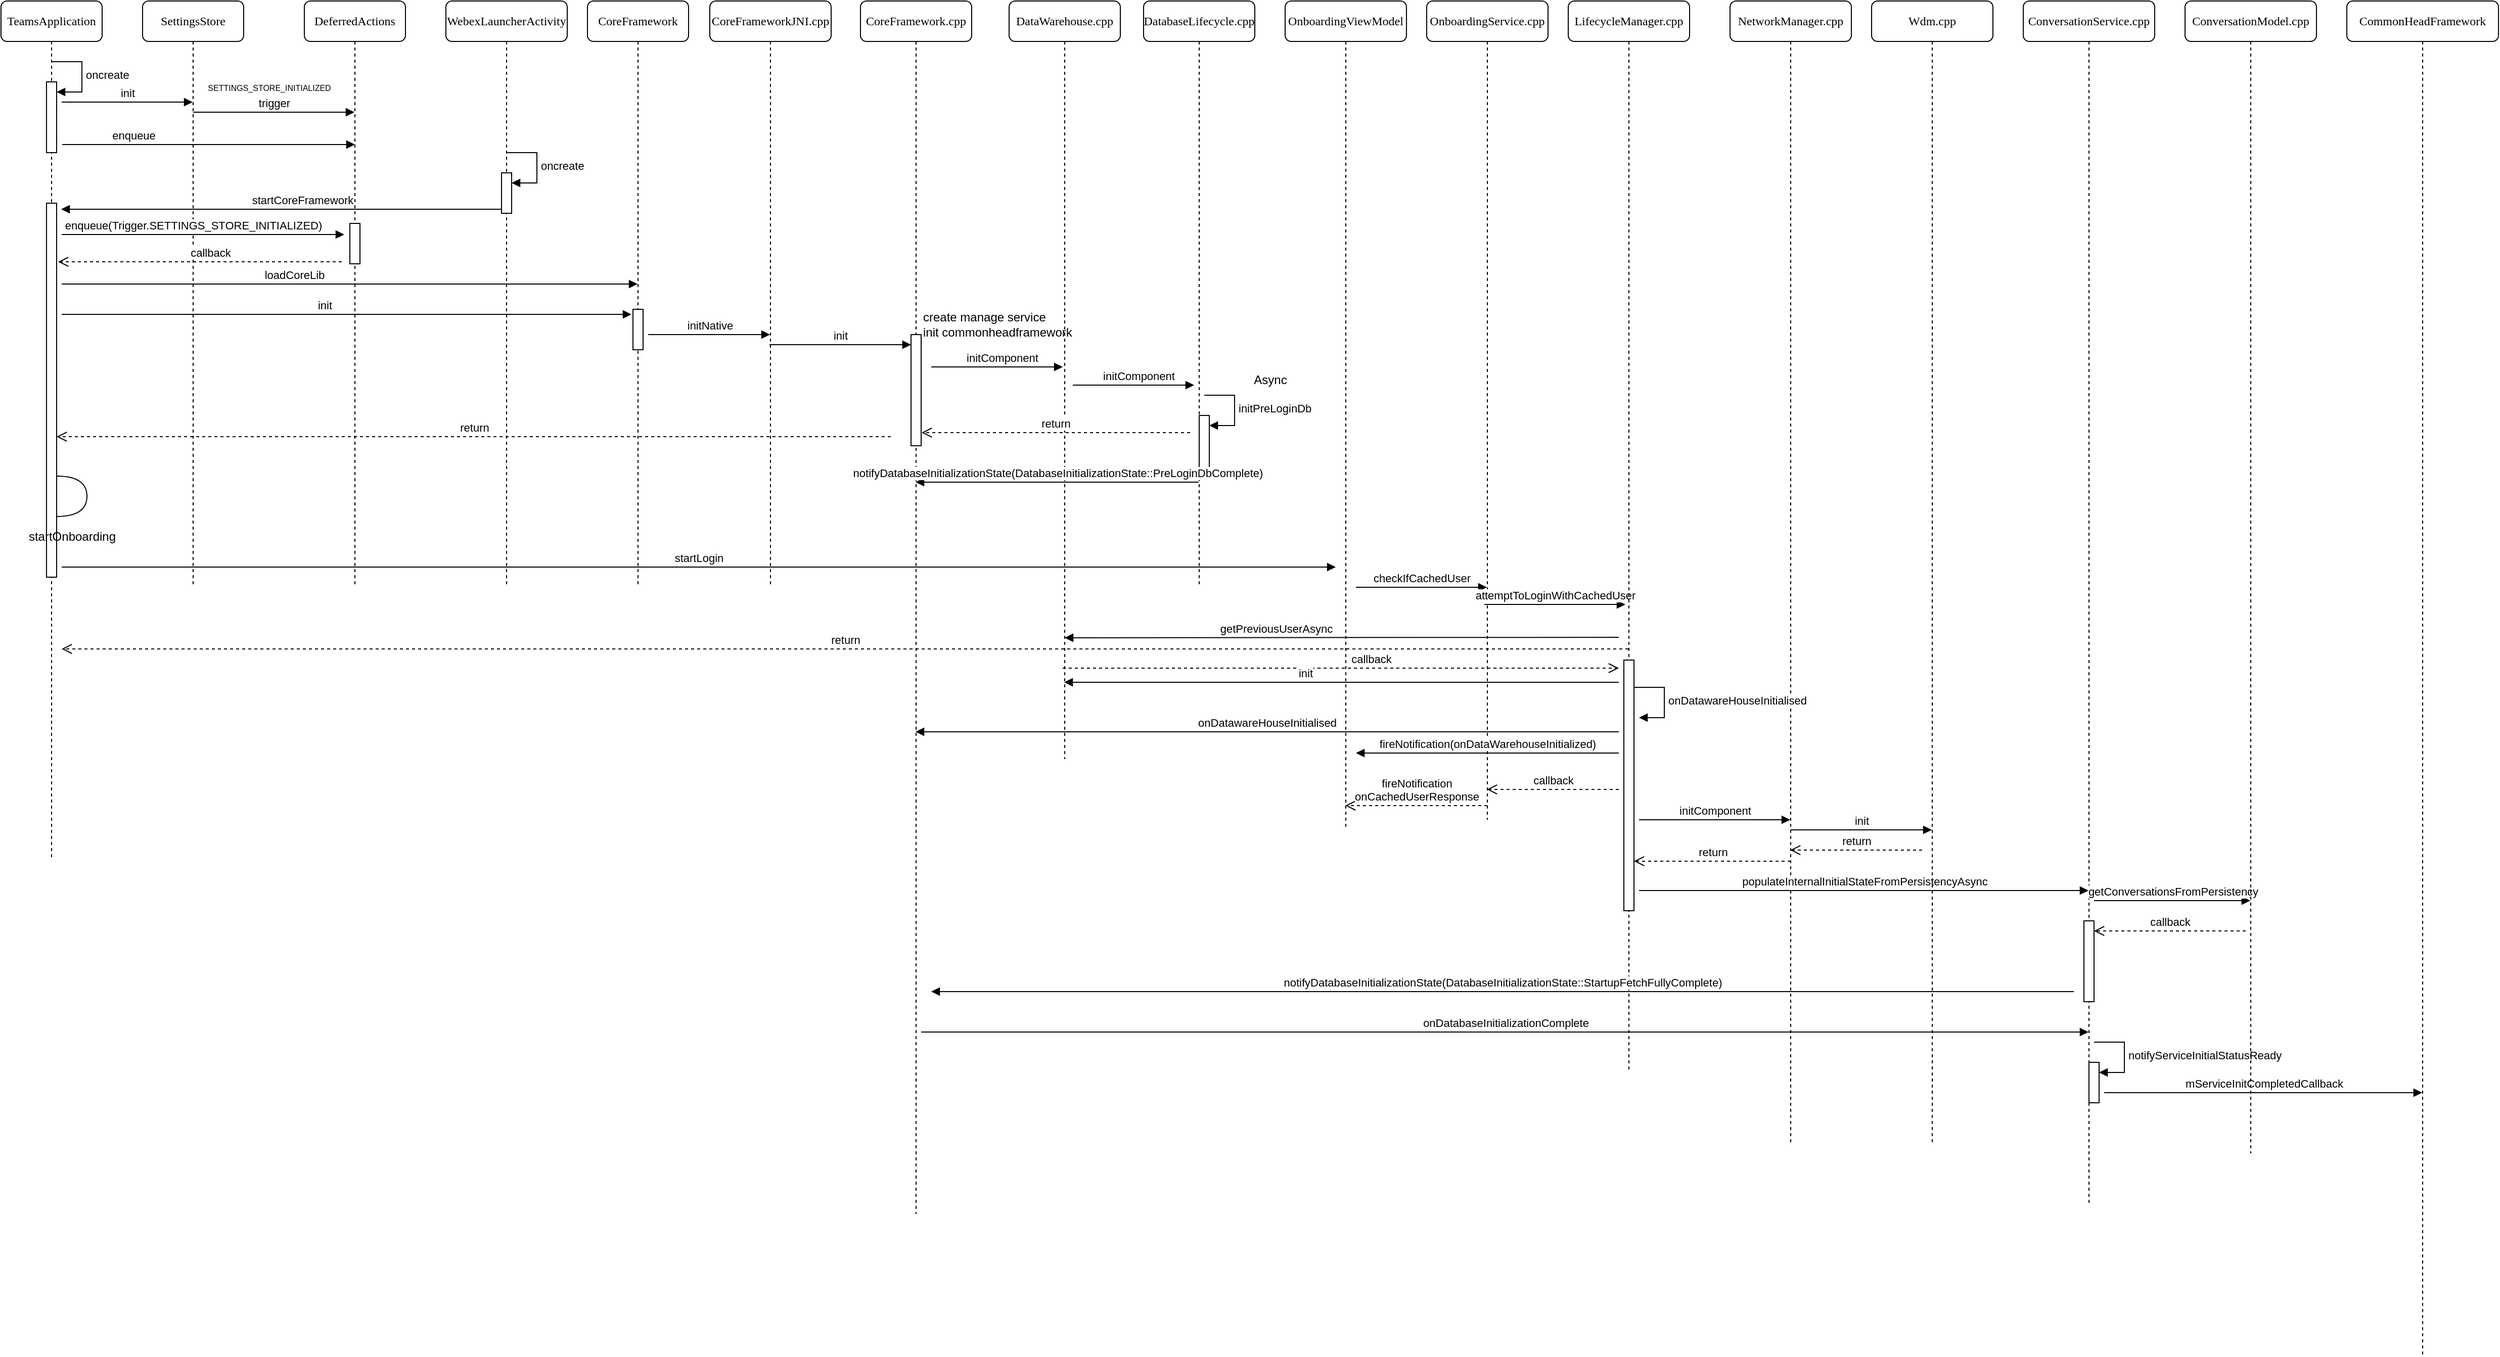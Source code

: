 <mxfile version="21.0.4" type="github">
  <diagram name="Page-1" id="13e1069c-82ec-6db2-03f1-153e76fe0fe0">
    <mxGraphModel dx="1366" dy="807" grid="1" gridSize="10" guides="1" tooltips="1" connect="1" arrows="1" fold="1" page="1" pageScale="1" pageWidth="1100" pageHeight="850" background="none" math="0" shadow="0">
      <root>
        <mxCell id="0" />
        <mxCell id="1" parent="0" />
        <mxCell id="7baba1c4bc27f4b0-2" value="SettingsStore" style="shape=umlLifeline;perimeter=lifelinePerimeter;whiteSpace=wrap;html=1;container=1;collapsible=0;recursiveResize=0;outlineConnect=0;rounded=1;shadow=0;comic=0;labelBackgroundColor=none;strokeWidth=1;fontFamily=Verdana;fontSize=12;align=center;" parent="1" vertex="1">
          <mxGeometry x="240" y="80" width="100" height="580" as="geometry" />
        </mxCell>
        <mxCell id="ngXyE4OciRFzwW1yXKa9-4" value="trigger" style="html=1;verticalAlign=bottom;endArrow=block;edgeStyle=elbowEdgeStyle;elbow=vertical;curved=0;rounded=0;" edge="1" parent="7baba1c4bc27f4b0-2" target="7baba1c4bc27f4b0-3">
          <mxGeometry width="80" relative="1" as="geometry">
            <mxPoint x="50" y="110" as="sourcePoint" />
            <mxPoint x="130" y="110" as="targetPoint" />
          </mxGeometry>
        </mxCell>
        <mxCell id="ngXyE4OciRFzwW1yXKa9-6" value="enqueue" style="html=1;verticalAlign=bottom;endArrow=block;edgeStyle=elbowEdgeStyle;elbow=vertical;curved=0;rounded=0;" edge="1" parent="7baba1c4bc27f4b0-2">
          <mxGeometry x="-0.52" width="80" relative="1" as="geometry">
            <mxPoint x="-79.5" y="142" as="sourcePoint" />
            <mxPoint x="210" y="142" as="targetPoint" />
            <mxPoint x="1" as="offset" />
          </mxGeometry>
        </mxCell>
        <mxCell id="7baba1c4bc27f4b0-3" value="DeferredActions" style="shape=umlLifeline;perimeter=lifelinePerimeter;whiteSpace=wrap;html=1;container=1;collapsible=0;recursiveResize=0;outlineConnect=0;rounded=1;shadow=0;comic=0;labelBackgroundColor=none;strokeWidth=1;fontFamily=Verdana;fontSize=12;align=center;" parent="1" vertex="1">
          <mxGeometry x="400" y="80" width="100" height="580" as="geometry" />
        </mxCell>
        <mxCell id="ngXyE4OciRFzwW1yXKa9-14" value="" style="html=1;points=[];perimeter=orthogonalPerimeter;outlineConnect=0;targetShapes=umlLifeline;portConstraint=eastwest;newEdgeStyle={&quot;edgeStyle&quot;:&quot;elbowEdgeStyle&quot;,&quot;elbow&quot;:&quot;vertical&quot;,&quot;curved&quot;:0,&quot;rounded&quot;:0};" vertex="1" parent="7baba1c4bc27f4b0-3">
          <mxGeometry x="45" y="220" width="10" height="40" as="geometry" />
        </mxCell>
        <mxCell id="7baba1c4bc27f4b0-4" value="WebexLauncherActivity" style="shape=umlLifeline;perimeter=lifelinePerimeter;whiteSpace=wrap;html=1;container=1;collapsible=0;recursiveResize=0;outlineConnect=0;rounded=1;shadow=0;comic=0;labelBackgroundColor=none;strokeWidth=1;fontFamily=Verdana;fontSize=12;align=center;" parent="1" vertex="1">
          <mxGeometry x="540" y="80" width="120" height="580" as="geometry" />
        </mxCell>
        <mxCell id="ngXyE4OciRFzwW1yXKa9-7" value="" style="html=1;points=[];perimeter=orthogonalPerimeter;outlineConnect=0;targetShapes=umlLifeline;portConstraint=eastwest;newEdgeStyle={&quot;edgeStyle&quot;:&quot;elbowEdgeStyle&quot;,&quot;elbow&quot;:&quot;vertical&quot;,&quot;curved&quot;:0,&quot;rounded&quot;:0};" vertex="1" parent="7baba1c4bc27f4b0-4">
          <mxGeometry x="55" y="170" width="10" height="40" as="geometry" />
        </mxCell>
        <mxCell id="ngXyE4OciRFzwW1yXKa9-8" value="oncreate" style="html=1;align=left;spacingLeft=2;endArrow=block;rounded=0;edgeStyle=orthogonalEdgeStyle;curved=0;rounded=0;" edge="1" target="ngXyE4OciRFzwW1yXKa9-7" parent="7baba1c4bc27f4b0-4">
          <mxGeometry relative="1" as="geometry">
            <mxPoint x="60" y="150" as="sourcePoint" />
            <Array as="points">
              <mxPoint x="90" y="180" />
            </Array>
          </mxGeometry>
        </mxCell>
        <mxCell id="7baba1c4bc27f4b0-5" value="CoreFramework" style="shape=umlLifeline;perimeter=lifelinePerimeter;whiteSpace=wrap;html=1;container=1;collapsible=0;recursiveResize=0;outlineConnect=0;rounded=1;shadow=0;comic=0;labelBackgroundColor=none;strokeWidth=1;fontFamily=Verdana;fontSize=12;align=center;" parent="1" vertex="1">
          <mxGeometry x="680" y="80" width="100" height="580" as="geometry" />
        </mxCell>
        <mxCell id="ngXyE4OciRFzwW1yXKa9-21" value="" style="html=1;points=[];perimeter=orthogonalPerimeter;outlineConnect=0;targetShapes=umlLifeline;portConstraint=eastwest;newEdgeStyle={&quot;edgeStyle&quot;:&quot;elbowEdgeStyle&quot;,&quot;elbow&quot;:&quot;vertical&quot;,&quot;curved&quot;:0,&quot;rounded&quot;:0};" vertex="1" parent="7baba1c4bc27f4b0-5">
          <mxGeometry x="45" y="305" width="10" height="40" as="geometry" />
        </mxCell>
        <mxCell id="ngXyE4OciRFzwW1yXKa9-23" value="initNative" style="html=1;verticalAlign=bottom;endArrow=block;edgeStyle=elbowEdgeStyle;elbow=vertical;curved=0;rounded=0;" edge="1" parent="7baba1c4bc27f4b0-5" target="7baba1c4bc27f4b0-6">
          <mxGeometry width="80" relative="1" as="geometry">
            <mxPoint x="60" y="330" as="sourcePoint" />
            <mxPoint x="140" y="330" as="targetPoint" />
          </mxGeometry>
        </mxCell>
        <mxCell id="7baba1c4bc27f4b0-6" value="CoreFrameworkJNI.cpp" style="shape=umlLifeline;perimeter=lifelinePerimeter;whiteSpace=wrap;html=1;container=1;collapsible=0;recursiveResize=0;outlineConnect=0;rounded=1;shadow=0;comic=0;labelBackgroundColor=none;strokeWidth=1;fontFamily=Verdana;fontSize=12;align=center;" parent="1" vertex="1">
          <mxGeometry x="801" y="80" width="120" height="580" as="geometry" />
        </mxCell>
        <mxCell id="ngXyE4OciRFzwW1yXKa9-25" value="init" style="html=1;verticalAlign=bottom;endArrow=block;edgeStyle=elbowEdgeStyle;elbow=vertical;curved=0;rounded=0;" edge="1" parent="7baba1c4bc27f4b0-6" target="ngXyE4OciRFzwW1yXKa9-27">
          <mxGeometry width="80" relative="1" as="geometry">
            <mxPoint x="59" y="340" as="sourcePoint" />
            <mxPoint x="189" y="340" as="targetPoint" />
          </mxGeometry>
        </mxCell>
        <mxCell id="ngXyE4OciRFzwW1yXKa9-38" value="return" style="html=1;verticalAlign=bottom;endArrow=open;dashed=1;endSize=8;edgeStyle=elbowEdgeStyle;elbow=vertical;curved=0;rounded=0;" edge="1" parent="7baba1c4bc27f4b0-6">
          <mxGeometry relative="1" as="geometry">
            <mxPoint x="179" y="431" as="sourcePoint" />
            <mxPoint x="-646" y="431" as="targetPoint" />
          </mxGeometry>
        </mxCell>
        <mxCell id="7baba1c4bc27f4b0-7" value="CoreFramework.cpp" style="shape=umlLifeline;perimeter=lifelinePerimeter;whiteSpace=wrap;html=1;container=1;collapsible=0;recursiveResize=0;outlineConnect=0;rounded=1;shadow=0;comic=0;labelBackgroundColor=none;strokeWidth=1;fontFamily=Verdana;fontSize=12;align=center;" parent="1" vertex="1">
          <mxGeometry x="950" y="80" width="110" height="1200" as="geometry" />
        </mxCell>
        <mxCell id="ngXyE4OciRFzwW1yXKa9-27" value="" style="html=1;points=[];perimeter=orthogonalPerimeter;outlineConnect=0;targetShapes=umlLifeline;portConstraint=eastwest;newEdgeStyle={&quot;edgeStyle&quot;:&quot;elbowEdgeStyle&quot;,&quot;elbow&quot;:&quot;vertical&quot;,&quot;curved&quot;:0,&quot;rounded&quot;:0};" vertex="1" parent="7baba1c4bc27f4b0-7">
          <mxGeometry x="50" y="330" width="10" height="110" as="geometry" />
        </mxCell>
        <mxCell id="ngXyE4OciRFzwW1yXKa9-86" value="onDatabaseInitializationComplete" style="html=1;verticalAlign=bottom;endArrow=block;edgeStyle=elbowEdgeStyle;elbow=vertical;curved=0;rounded=0;" edge="1" parent="7baba1c4bc27f4b0-7" target="ngXyE4OciRFzwW1yXKa9-60">
          <mxGeometry width="80" relative="1" as="geometry">
            <mxPoint x="60" y="1020" as="sourcePoint" />
            <mxPoint x="140" y="1020" as="targetPoint" />
          </mxGeometry>
        </mxCell>
        <mxCell id="7baba1c4bc27f4b0-8" value="TeamsApplication" style="shape=umlLifeline;perimeter=lifelinePerimeter;whiteSpace=wrap;html=1;container=1;collapsible=0;recursiveResize=0;outlineConnect=0;rounded=1;shadow=0;comic=0;labelBackgroundColor=none;strokeWidth=1;fontFamily=Verdana;fontSize=12;align=center;" parent="1" vertex="1">
          <mxGeometry x="100" y="80" width="100" height="850" as="geometry" />
        </mxCell>
        <mxCell id="ngXyE4OciRFzwW1yXKa9-1" value="" style="html=1;points=[];perimeter=orthogonalPerimeter;outlineConnect=0;targetShapes=umlLifeline;portConstraint=eastwest;newEdgeStyle={&quot;edgeStyle&quot;:&quot;elbowEdgeStyle&quot;,&quot;elbow&quot;:&quot;vertical&quot;,&quot;curved&quot;:0,&quot;rounded&quot;:0};" vertex="1" parent="7baba1c4bc27f4b0-8">
          <mxGeometry x="45" y="80" width="10" height="70" as="geometry" />
        </mxCell>
        <mxCell id="ngXyE4OciRFzwW1yXKa9-2" value="oncreate" style="html=1;align=left;spacingLeft=2;endArrow=block;rounded=0;edgeStyle=orthogonalEdgeStyle;curved=0;rounded=0;" edge="1" target="ngXyE4OciRFzwW1yXKa9-1" parent="7baba1c4bc27f4b0-8">
          <mxGeometry relative="1" as="geometry">
            <mxPoint x="50" y="60" as="sourcePoint" />
            <Array as="points">
              <mxPoint x="80" y="90" />
            </Array>
          </mxGeometry>
        </mxCell>
        <mxCell id="ngXyE4OciRFzwW1yXKa9-3" value="init" style="html=1;verticalAlign=bottom;endArrow=block;edgeStyle=elbowEdgeStyle;elbow=vertical;curved=0;rounded=0;" edge="1" parent="7baba1c4bc27f4b0-8" target="7baba1c4bc27f4b0-2">
          <mxGeometry width="80" relative="1" as="geometry">
            <mxPoint x="60" y="100" as="sourcePoint" />
            <mxPoint x="140" y="100" as="targetPoint" />
          </mxGeometry>
        </mxCell>
        <mxCell id="ngXyE4OciRFzwW1yXKa9-9" value="" style="html=1;points=[];perimeter=orthogonalPerimeter;outlineConnect=0;targetShapes=umlLifeline;portConstraint=eastwest;newEdgeStyle={&quot;edgeStyle&quot;:&quot;elbowEdgeStyle&quot;,&quot;elbow&quot;:&quot;vertical&quot;,&quot;curved&quot;:0,&quot;rounded&quot;:0};" vertex="1" parent="7baba1c4bc27f4b0-8">
          <mxGeometry x="45" y="200" width="10" height="370" as="geometry" />
        </mxCell>
        <mxCell id="ngXyE4OciRFzwW1yXKa9-17" value="loadCoreLib" style="html=1;verticalAlign=bottom;endArrow=block;edgeStyle=elbowEdgeStyle;elbow=vertical;curved=0;rounded=0;" edge="1" parent="7baba1c4bc27f4b0-8" target="7baba1c4bc27f4b0-5">
          <mxGeometry x="-0.192" width="80" relative="1" as="geometry">
            <mxPoint x="60" y="280" as="sourcePoint" />
            <mxPoint x="140" y="280" as="targetPoint" />
            <mxPoint as="offset" />
          </mxGeometry>
        </mxCell>
        <mxCell id="ngXyE4OciRFzwW1yXKa9-18" value="init" style="html=1;verticalAlign=bottom;endArrow=block;edgeStyle=elbowEdgeStyle;elbow=vertical;curved=0;rounded=0;" edge="1" parent="7baba1c4bc27f4b0-8">
          <mxGeometry x="-0.077" width="80" relative="1" as="geometry">
            <mxPoint x="60" y="310" as="sourcePoint" />
            <mxPoint x="623.5" y="310" as="targetPoint" />
            <mxPoint as="offset" />
          </mxGeometry>
        </mxCell>
        <mxCell id="ngXyE4OciRFzwW1yXKa9-49" value="startOnboarding" style="shape=requiredInterface;html=1;verticalLabelPosition=bottom;sketch=0;" vertex="1" parent="7baba1c4bc27f4b0-8">
          <mxGeometry x="55" y="470" width="30" height="40" as="geometry" />
        </mxCell>
        <mxCell id="ngXyE4OciRFzwW1yXKa9-66" value="return" style="html=1;verticalAlign=bottom;endArrow=open;dashed=1;endSize=8;edgeStyle=elbowEdgeStyle;elbow=vertical;curved=0;rounded=0;" edge="1" parent="7baba1c4bc27f4b0-8">
          <mxGeometry relative="1" as="geometry">
            <mxPoint x="1609.5" y="641" as="sourcePoint" />
            <mxPoint x="60" y="641" as="targetPoint" />
          </mxGeometry>
        </mxCell>
        <mxCell id="ngXyE4OciRFzwW1yXKa9-5" value="&lt;font style=&quot;font-size: 8px;&quot;&gt;SETTINGS_STORE_INITIALIZED&lt;/font&gt;" style="text;html=1;align=center;verticalAlign=middle;resizable=0;points=[];autosize=1;strokeColor=none;fillColor=none;" vertex="1" parent="1">
          <mxGeometry x="290" y="150" width="150" height="30" as="geometry" />
        </mxCell>
        <mxCell id="ngXyE4OciRFzwW1yXKa9-11" value="startCoreFramework" style="html=1;verticalAlign=bottom;endArrow=block;edgeStyle=elbowEdgeStyle;elbow=vertical;curved=0;rounded=0;" edge="1" parent="1" source="ngXyE4OciRFzwW1yXKa9-7">
          <mxGeometry x="-0.093" width="80" relative="1" as="geometry">
            <mxPoint x="590" y="290" as="sourcePoint" />
            <mxPoint x="159.5" y="286" as="targetPoint" />
            <mxPoint as="offset" />
          </mxGeometry>
        </mxCell>
        <mxCell id="ngXyE4OciRFzwW1yXKa9-13" value="enqueue(Trigger.SETTINGS_STORE_INITIALIZED)" style="html=1;verticalAlign=bottom;endArrow=block;edgeStyle=elbowEdgeStyle;elbow=vertical;curved=0;rounded=0;" edge="1" parent="1">
          <mxGeometry x="-0.075" width="80" relative="1" as="geometry">
            <mxPoint x="160" y="311" as="sourcePoint" />
            <mxPoint x="439.5" y="311" as="targetPoint" />
            <Array as="points" />
            <mxPoint as="offset" />
          </mxGeometry>
        </mxCell>
        <mxCell id="ngXyE4OciRFzwW1yXKa9-15" value="callback" style="html=1;verticalAlign=bottom;endArrow=open;dashed=1;endSize=8;edgeStyle=elbowEdgeStyle;elbow=vertical;curved=0;rounded=0;" edge="1" parent="1">
          <mxGeometry x="-0.073" relative="1" as="geometry">
            <mxPoint x="437" y="338" as="sourcePoint" />
            <mxPoint x="156.5" y="338" as="targetPoint" />
            <mxPoint as="offset" />
          </mxGeometry>
        </mxCell>
        <mxCell id="ngXyE4OciRFzwW1yXKa9-28" value="create manage service&lt;br&gt;init commonheadframework" style="text;html=1;align=left;verticalAlign=middle;resizable=0;points=[];autosize=1;strokeColor=none;fillColor=none;" vertex="1" parent="1">
          <mxGeometry x="1010" y="380" width="170" height="40" as="geometry" />
        </mxCell>
        <mxCell id="ngXyE4OciRFzwW1yXKa9-29" value="DataWarehouse.cpp" style="shape=umlLifeline;perimeter=lifelinePerimeter;whiteSpace=wrap;html=1;container=1;collapsible=0;recursiveResize=0;outlineConnect=0;rounded=1;shadow=0;comic=0;labelBackgroundColor=none;strokeWidth=1;fontFamily=Verdana;fontSize=12;align=center;" vertex="1" parent="1">
          <mxGeometry x="1097" y="80" width="110" height="750" as="geometry" />
        </mxCell>
        <mxCell id="ngXyE4OciRFzwW1yXKa9-31" value="initComponent" style="html=1;verticalAlign=bottom;endArrow=block;edgeStyle=elbowEdgeStyle;elbow=vertical;curved=0;rounded=0;" edge="1" parent="ngXyE4OciRFzwW1yXKa9-29">
          <mxGeometry x="0.077" width="80" relative="1" as="geometry">
            <mxPoint x="-77" y="362" as="sourcePoint" />
            <mxPoint x="53" y="362" as="targetPoint" />
            <mxPoint as="offset" />
          </mxGeometry>
        </mxCell>
        <mxCell id="ngXyE4OciRFzwW1yXKa9-37" value="return" style="html=1;verticalAlign=bottom;endArrow=open;dashed=1;endSize=8;edgeStyle=elbowEdgeStyle;elbow=vertical;curved=0;rounded=0;" edge="1" parent="ngXyE4OciRFzwW1yXKa9-29">
          <mxGeometry relative="1" as="geometry">
            <mxPoint x="179" y="427" as="sourcePoint" />
            <mxPoint x="-86.5" y="427" as="targetPoint" />
          </mxGeometry>
        </mxCell>
        <mxCell id="ngXyE4OciRFzwW1yXKa9-65" value="callback" style="html=1;verticalAlign=bottom;endArrow=open;dashed=1;endSize=8;edgeStyle=elbowEdgeStyle;elbow=vertical;curved=0;rounded=0;" edge="1" parent="ngXyE4OciRFzwW1yXKa9-29">
          <mxGeometry x="0.108" relative="1" as="geometry">
            <mxPoint x="53" y="660" as="sourcePoint" />
            <mxPoint x="603" y="660" as="targetPoint" />
            <Array as="points">
              <mxPoint x="223" y="660" />
            </Array>
            <mxPoint as="offset" />
          </mxGeometry>
        </mxCell>
        <mxCell id="ngXyE4OciRFzwW1yXKa9-32" value="DatabaseLifecycle.cpp" style="shape=umlLifeline;perimeter=lifelinePerimeter;whiteSpace=wrap;html=1;container=1;collapsible=0;recursiveResize=0;outlineConnect=0;rounded=1;shadow=0;comic=0;labelBackgroundColor=none;strokeWidth=1;fontFamily=Verdana;fontSize=12;align=center;" vertex="1" parent="1">
          <mxGeometry x="1230" y="80" width="110" height="580" as="geometry" />
        </mxCell>
        <mxCell id="ngXyE4OciRFzwW1yXKa9-33" value="initComponent" style="html=1;verticalAlign=bottom;endArrow=block;edgeStyle=elbowEdgeStyle;elbow=vertical;curved=0;rounded=0;" edge="1" parent="ngXyE4OciRFzwW1yXKa9-32">
          <mxGeometry x="0.077" width="80" relative="1" as="geometry">
            <mxPoint x="-70" y="380" as="sourcePoint" />
            <mxPoint x="50" y="380" as="targetPoint" />
            <mxPoint as="offset" />
          </mxGeometry>
        </mxCell>
        <mxCell id="ngXyE4OciRFzwW1yXKa9-34" value="" style="html=1;points=[];perimeter=orthogonalPerimeter;outlineConnect=0;targetShapes=umlLifeline;portConstraint=eastwest;newEdgeStyle={&quot;edgeStyle&quot;:&quot;elbowEdgeStyle&quot;,&quot;elbow&quot;:&quot;vertical&quot;,&quot;curved&quot;:0,&quot;rounded&quot;:0};" vertex="1" parent="ngXyE4OciRFzwW1yXKa9-32">
          <mxGeometry x="55" y="410" width="10" height="60" as="geometry" />
        </mxCell>
        <mxCell id="ngXyE4OciRFzwW1yXKa9-35" value="initPreLoginDb" style="html=1;align=left;spacingLeft=2;endArrow=block;rounded=0;edgeStyle=orthogonalEdgeStyle;curved=0;rounded=0;" edge="1" target="ngXyE4OciRFzwW1yXKa9-34" parent="ngXyE4OciRFzwW1yXKa9-32">
          <mxGeometry relative="1" as="geometry">
            <mxPoint x="60" y="390" as="sourcePoint" />
            <Array as="points">
              <mxPoint x="90" y="420" />
            </Array>
          </mxGeometry>
        </mxCell>
        <mxCell id="ngXyE4OciRFzwW1yXKa9-39" value="Async" style="text;html=1;align=center;verticalAlign=middle;resizable=0;points=[];autosize=1;strokeColor=none;fillColor=none;" vertex="1" parent="1">
          <mxGeometry x="1325" y="440" width="60" height="30" as="geometry" />
        </mxCell>
        <mxCell id="ngXyE4OciRFzwW1yXKa9-41" value="notifyDatabaseInitializationState(DatabaseInitializationState::PreLoginDbComplete)" style="html=1;verticalAlign=bottom;endArrow=block;edgeStyle=elbowEdgeStyle;elbow=vertical;curved=0;rounded=0;" edge="1" parent="1">
          <mxGeometry width="80" relative="1" as="geometry">
            <mxPoint x="1284.5" y="556" as="sourcePoint" />
            <mxPoint x="1004.5" y="556" as="targetPoint" />
            <Array as="points">
              <mxPoint x="1200" y="556" />
            </Array>
          </mxGeometry>
        </mxCell>
        <mxCell id="ngXyE4OciRFzwW1yXKa9-51" value="OnboardingViewModel" style="shape=umlLifeline;perimeter=lifelinePerimeter;whiteSpace=wrap;html=1;container=1;collapsible=0;recursiveResize=0;outlineConnect=0;rounded=1;shadow=0;comic=0;labelBackgroundColor=none;strokeWidth=1;fontFamily=Verdana;fontSize=12;align=center;" vertex="1" parent="1">
          <mxGeometry x="1370" y="80" width="120" height="820" as="geometry" />
        </mxCell>
        <mxCell id="ngXyE4OciRFzwW1yXKa9-59" value="checkIfCachedUser" style="html=1;verticalAlign=bottom;endArrow=block;edgeStyle=elbowEdgeStyle;elbow=vertical;curved=0;rounded=0;" edge="1" parent="ngXyE4OciRFzwW1yXKa9-51" target="ngXyE4OciRFzwW1yXKa9-55">
          <mxGeometry width="80" relative="1" as="geometry">
            <mxPoint x="70" y="580" as="sourcePoint" />
            <mxPoint x="150" y="580" as="targetPoint" />
          </mxGeometry>
        </mxCell>
        <mxCell id="ngXyE4OciRFzwW1yXKa9-54" value="NetworkManager.cpp" style="shape=umlLifeline;perimeter=lifelinePerimeter;whiteSpace=wrap;html=1;container=1;collapsible=0;recursiveResize=0;outlineConnect=0;rounded=1;shadow=0;comic=0;labelBackgroundColor=none;strokeWidth=1;fontFamily=Verdana;fontSize=12;align=center;" vertex="1" parent="1">
          <mxGeometry x="1810" y="80" width="120" height="1130" as="geometry" />
        </mxCell>
        <mxCell id="ngXyE4OciRFzwW1yXKa9-77" value="init" style="html=1;verticalAlign=bottom;endArrow=block;edgeStyle=elbowEdgeStyle;elbow=vertical;curved=0;rounded=0;" edge="1" parent="ngXyE4OciRFzwW1yXKa9-54" target="ngXyE4OciRFzwW1yXKa9-76">
          <mxGeometry width="80" relative="1" as="geometry">
            <mxPoint x="60" y="820" as="sourcePoint" />
            <mxPoint x="140" y="820" as="targetPoint" />
          </mxGeometry>
        </mxCell>
        <mxCell id="ngXyE4OciRFzwW1yXKa9-78" value="return" style="html=1;verticalAlign=bottom;endArrow=open;dashed=1;endSize=8;edgeStyle=elbowEdgeStyle;elbow=vertical;curved=0;rounded=0;" edge="1" parent="ngXyE4OciRFzwW1yXKa9-54">
          <mxGeometry relative="1" as="geometry">
            <mxPoint x="190" y="840" as="sourcePoint" />
            <mxPoint x="59.5" y="840" as="targetPoint" />
          </mxGeometry>
        </mxCell>
        <mxCell id="ngXyE4OciRFzwW1yXKa9-55" value="OnboardingService.cpp" style="shape=umlLifeline;perimeter=lifelinePerimeter;whiteSpace=wrap;html=1;container=1;collapsible=0;recursiveResize=0;outlineConnect=0;rounded=1;shadow=0;comic=0;labelBackgroundColor=none;strokeWidth=1;fontFamily=Verdana;fontSize=12;align=center;" vertex="1" parent="1">
          <mxGeometry x="1510" y="80" width="120" height="810" as="geometry" />
        </mxCell>
        <mxCell id="ngXyE4OciRFzwW1yXKa9-62" value="attemptToLoginWithCachedUser" style="html=1;verticalAlign=bottom;endArrow=block;edgeStyle=elbowEdgeStyle;elbow=vertical;curved=0;rounded=0;" edge="1" parent="ngXyE4OciRFzwW1yXKa9-55">
          <mxGeometry width="80" relative="1" as="geometry">
            <mxPoint x="57" y="597" as="sourcePoint" />
            <mxPoint x="196.5" y="597" as="targetPoint" />
          </mxGeometry>
        </mxCell>
        <mxCell id="ngXyE4OciRFzwW1yXKa9-64" value="getPreviousUserAsync" style="html=1;verticalAlign=bottom;endArrow=block;edgeStyle=elbowEdgeStyle;elbow=vertical;curved=0;rounded=0;" edge="1" parent="ngXyE4OciRFzwW1yXKa9-55" target="ngXyE4OciRFzwW1yXKa9-29">
          <mxGeometry x="0.24" width="80" relative="1" as="geometry">
            <mxPoint x="190" y="629.5" as="sourcePoint" />
            <mxPoint x="-338.5" y="630" as="targetPoint" />
            <Array as="points">
              <mxPoint x="230" y="630" />
            </Array>
            <mxPoint as="offset" />
          </mxGeometry>
        </mxCell>
        <mxCell id="ngXyE4OciRFzwW1yXKa9-68" value="init" style="html=1;verticalAlign=bottom;endArrow=block;edgeStyle=elbowEdgeStyle;elbow=vertical;curved=0;rounded=0;" edge="1" parent="ngXyE4OciRFzwW1yXKa9-55">
          <mxGeometry x="0.13" width="80" relative="1" as="geometry">
            <mxPoint x="190" y="674" as="sourcePoint" />
            <mxPoint x="-358.5" y="674" as="targetPoint" />
            <mxPoint as="offset" />
          </mxGeometry>
        </mxCell>
        <mxCell id="ngXyE4OciRFzwW1yXKa9-70" value="onDatawareHouseInitialised" style="html=1;verticalAlign=bottom;endArrow=block;edgeStyle=elbowEdgeStyle;elbow=vertical;curved=0;rounded=0;" edge="1" parent="ngXyE4OciRFzwW1yXKa9-55">
          <mxGeometry width="80" relative="1" as="geometry">
            <mxPoint x="190" y="723" as="sourcePoint" />
            <mxPoint x="-505.5" y="723" as="targetPoint" />
          </mxGeometry>
        </mxCell>
        <mxCell id="ngXyE4OciRFzwW1yXKa9-71" value="callback" style="html=1;verticalAlign=bottom;endArrow=open;dashed=1;endSize=8;edgeStyle=elbowEdgeStyle;elbow=vertical;curved=0;rounded=0;" edge="1" parent="ngXyE4OciRFzwW1yXKa9-55">
          <mxGeometry x="-0.004" relative="1" as="geometry">
            <mxPoint x="190" y="780" as="sourcePoint" />
            <mxPoint x="59.5" y="780" as="targetPoint" />
            <mxPoint as="offset" />
          </mxGeometry>
        </mxCell>
        <mxCell id="ngXyE4OciRFzwW1yXKa9-56" value="startLogin" style="html=1;verticalAlign=bottom;endArrow=block;edgeStyle=elbowEdgeStyle;elbow=vertical;curved=0;rounded=0;" edge="1" parent="1">
          <mxGeometry width="80" relative="1" as="geometry">
            <mxPoint x="160" y="640" as="sourcePoint" />
            <mxPoint x="1420" y="640" as="targetPoint" />
          </mxGeometry>
        </mxCell>
        <mxCell id="ngXyE4OciRFzwW1yXKa9-60" value="ConversationService.cpp" style="shape=umlLifeline;perimeter=lifelinePerimeter;whiteSpace=wrap;html=1;container=1;collapsible=0;recursiveResize=0;outlineConnect=0;rounded=1;shadow=0;comic=0;labelBackgroundColor=none;strokeWidth=1;fontFamily=Verdana;fontSize=12;align=center;" vertex="1" parent="1">
          <mxGeometry x="2100" y="80" width="130" height="1190" as="geometry" />
        </mxCell>
        <mxCell id="ngXyE4OciRFzwW1yXKa9-82" value="getConversationsFromPersistency" style="html=1;verticalAlign=bottom;endArrow=block;edgeStyle=elbowEdgeStyle;elbow=vertical;curved=0;rounded=0;" edge="1" parent="ngXyE4OciRFzwW1yXKa9-60" target="ngXyE4OciRFzwW1yXKa9-81">
          <mxGeometry width="80" relative="1" as="geometry">
            <mxPoint x="70" y="890" as="sourcePoint" />
            <mxPoint x="150" y="890" as="targetPoint" />
          </mxGeometry>
        </mxCell>
        <mxCell id="ngXyE4OciRFzwW1yXKa9-84" value="" style="html=1;points=[];perimeter=orthogonalPerimeter;outlineConnect=0;targetShapes=umlLifeline;portConstraint=eastwest;newEdgeStyle={&quot;edgeStyle&quot;:&quot;elbowEdgeStyle&quot;,&quot;elbow&quot;:&quot;vertical&quot;,&quot;curved&quot;:0,&quot;rounded&quot;:0};" vertex="1" parent="ngXyE4OciRFzwW1yXKa9-60">
          <mxGeometry x="60" y="910" width="10" height="80" as="geometry" />
        </mxCell>
        <mxCell id="ngXyE4OciRFzwW1yXKa9-87" value="" style="html=1;points=[];perimeter=orthogonalPerimeter;outlineConnect=0;targetShapes=umlLifeline;portConstraint=eastwest;newEdgeStyle={&quot;edgeStyle&quot;:&quot;elbowEdgeStyle&quot;,&quot;elbow&quot;:&quot;vertical&quot;,&quot;curved&quot;:0,&quot;rounded&quot;:0};" vertex="1" parent="ngXyE4OciRFzwW1yXKa9-60">
          <mxGeometry x="65" y="1050" width="10" height="40" as="geometry" />
        </mxCell>
        <mxCell id="ngXyE4OciRFzwW1yXKa9-88" value="notifyServiceInitialStatusReady" style="html=1;align=left;spacingLeft=2;endArrow=block;rounded=0;edgeStyle=orthogonalEdgeStyle;curved=0;rounded=0;" edge="1" target="ngXyE4OciRFzwW1yXKa9-87" parent="ngXyE4OciRFzwW1yXKa9-60">
          <mxGeometry relative="1" as="geometry">
            <mxPoint x="70" y="1030" as="sourcePoint" />
            <Array as="points">
              <mxPoint x="100" y="1060" />
            </Array>
          </mxGeometry>
        </mxCell>
        <mxCell id="ngXyE4OciRFzwW1yXKa9-89" value="mServiceInitCompletedCallback" style="html=1;verticalAlign=bottom;endArrow=block;edgeStyle=elbowEdgeStyle;elbow=vertical;curved=0;rounded=0;" edge="1" parent="ngXyE4OciRFzwW1yXKa9-60" target="ngXyE4OciRFzwW1yXKa9-75">
          <mxGeometry width="80" relative="1" as="geometry">
            <mxPoint x="80" y="1080" as="sourcePoint" />
            <mxPoint x="160" y="1080" as="targetPoint" />
          </mxGeometry>
        </mxCell>
        <mxCell id="ngXyE4OciRFzwW1yXKa9-61" value="LifecycleManager.cpp" style="shape=umlLifeline;perimeter=lifelinePerimeter;whiteSpace=wrap;html=1;container=1;collapsible=0;recursiveResize=0;outlineConnect=0;rounded=1;shadow=0;comic=0;labelBackgroundColor=none;strokeWidth=1;fontFamily=Verdana;fontSize=12;align=center;" vertex="1" parent="1">
          <mxGeometry x="1650" y="80" width="120" height="1060" as="geometry" />
        </mxCell>
        <mxCell id="ngXyE4OciRFzwW1yXKa9-67" value="" style="html=1;points=[];perimeter=orthogonalPerimeter;outlineConnect=0;targetShapes=umlLifeline;portConstraint=eastwest;newEdgeStyle={&quot;edgeStyle&quot;:&quot;elbowEdgeStyle&quot;,&quot;elbow&quot;:&quot;vertical&quot;,&quot;curved&quot;:0,&quot;rounded&quot;:0};" vertex="1" parent="ngXyE4OciRFzwW1yXKa9-61">
          <mxGeometry x="55" y="652" width="10" height="248" as="geometry" />
        </mxCell>
        <mxCell id="ngXyE4OciRFzwW1yXKa9-69" value="onDatawareHouseInitialised" style="html=1;align=left;spacingLeft=2;endArrow=block;rounded=0;edgeStyle=orthogonalEdgeStyle;curved=0;rounded=0;" edge="1" parent="ngXyE4OciRFzwW1yXKa9-61">
          <mxGeometry relative="1" as="geometry">
            <mxPoint x="65" y="679" as="sourcePoint" />
            <Array as="points">
              <mxPoint x="95" y="709" />
            </Array>
            <mxPoint x="70" y="709" as="targetPoint" />
          </mxGeometry>
        </mxCell>
        <mxCell id="ngXyE4OciRFzwW1yXKa9-74" value="initComponent" style="html=1;verticalAlign=bottom;endArrow=block;edgeStyle=elbowEdgeStyle;elbow=vertical;curved=0;rounded=0;" edge="1" parent="ngXyE4OciRFzwW1yXKa9-61" target="ngXyE4OciRFzwW1yXKa9-54">
          <mxGeometry width="80" relative="1" as="geometry">
            <mxPoint x="70" y="810" as="sourcePoint" />
            <mxPoint x="150" y="810" as="targetPoint" />
          </mxGeometry>
        </mxCell>
        <mxCell id="ngXyE4OciRFzwW1yXKa9-79" value="return" style="html=1;verticalAlign=bottom;endArrow=open;dashed=1;endSize=8;edgeStyle=elbowEdgeStyle;elbow=vertical;curved=0;rounded=0;" edge="1" parent="ngXyE4OciRFzwW1yXKa9-61">
          <mxGeometry relative="1" as="geometry">
            <mxPoint x="220" y="851" as="sourcePoint" />
            <mxPoint x="65" y="851" as="targetPoint" />
          </mxGeometry>
        </mxCell>
        <mxCell id="ngXyE4OciRFzwW1yXKa9-80" value="populateInternalInitialStateFromPersistencyAsync" style="html=1;verticalAlign=bottom;endArrow=block;edgeStyle=elbowEdgeStyle;elbow=vertical;curved=0;rounded=0;" edge="1" parent="ngXyE4OciRFzwW1yXKa9-61" target="ngXyE4OciRFzwW1yXKa9-60">
          <mxGeometry width="80" relative="1" as="geometry">
            <mxPoint x="70" y="880" as="sourcePoint" />
            <mxPoint x="150" y="880" as="targetPoint" />
          </mxGeometry>
        </mxCell>
        <mxCell id="ngXyE4OciRFzwW1yXKa9-72" value="fireNotification&lt;br&gt;onCachedUserResponse" style="html=1;verticalAlign=bottom;endArrow=open;dashed=1;endSize=8;edgeStyle=elbowEdgeStyle;elbow=vertical;curved=0;rounded=0;" edge="1" parent="1">
          <mxGeometry relative="1" as="geometry">
            <mxPoint x="1570" y="876" as="sourcePoint" />
            <mxPoint x="1429.5" y="876" as="targetPoint" />
          </mxGeometry>
        </mxCell>
        <mxCell id="ngXyE4OciRFzwW1yXKa9-73" value="fireNotification(onDataWarehouseInitialized)" style="html=1;verticalAlign=bottom;endArrow=block;edgeStyle=elbowEdgeStyle;elbow=vertical;curved=0;rounded=0;" edge="1" parent="1">
          <mxGeometry width="80" relative="1" as="geometry">
            <mxPoint x="1700" y="824" as="sourcePoint" />
            <mxPoint x="1440" y="824" as="targetPoint" />
          </mxGeometry>
        </mxCell>
        <mxCell id="ngXyE4OciRFzwW1yXKa9-75" value="CommonHeadFramework" style="shape=umlLifeline;perimeter=lifelinePerimeter;whiteSpace=wrap;html=1;container=1;collapsible=0;recursiveResize=0;outlineConnect=0;rounded=1;shadow=0;comic=0;labelBackgroundColor=none;strokeWidth=1;fontFamily=Verdana;fontSize=12;align=center;" vertex="1" parent="1">
          <mxGeometry x="2420" y="80" width="150" height="1340" as="geometry" />
        </mxCell>
        <mxCell id="ngXyE4OciRFzwW1yXKa9-76" value="Wdm.cpp" style="shape=umlLifeline;perimeter=lifelinePerimeter;whiteSpace=wrap;html=1;container=1;collapsible=0;recursiveResize=0;outlineConnect=0;rounded=1;shadow=0;comic=0;labelBackgroundColor=none;strokeWidth=1;fontFamily=Verdana;fontSize=12;align=center;" vertex="1" parent="1">
          <mxGeometry x="1950" y="80" width="120" height="1130" as="geometry" />
        </mxCell>
        <mxCell id="ngXyE4OciRFzwW1yXKa9-81" value="ConversationModel.cpp" style="shape=umlLifeline;perimeter=lifelinePerimeter;whiteSpace=wrap;html=1;container=1;collapsible=0;recursiveResize=0;outlineConnect=0;rounded=1;shadow=0;comic=0;labelBackgroundColor=none;strokeWidth=1;fontFamily=Verdana;fontSize=12;align=center;" vertex="1" parent="1">
          <mxGeometry x="2260" y="80" width="130" height="1140" as="geometry" />
        </mxCell>
        <mxCell id="ngXyE4OciRFzwW1yXKa9-83" value="callback" style="html=1;verticalAlign=bottom;endArrow=open;dashed=1;endSize=8;edgeStyle=elbowEdgeStyle;elbow=vertical;curved=0;rounded=0;" edge="1" parent="1" target="ngXyE4OciRFzwW1yXKa9-84">
          <mxGeometry relative="1" as="geometry">
            <mxPoint x="2320" y="1000" as="sourcePoint" />
            <mxPoint x="2180" y="1000" as="targetPoint" />
          </mxGeometry>
        </mxCell>
        <mxCell id="ngXyE4OciRFzwW1yXKa9-85" value="notifyDatabaseInitializationState(DatabaseInitializationState::StartupFetchFullyComplete)" style="html=1;verticalAlign=bottom;endArrow=block;edgeStyle=elbowEdgeStyle;elbow=vertical;curved=0;rounded=0;" edge="1" parent="1">
          <mxGeometry width="80" relative="1" as="geometry">
            <mxPoint x="2150" y="1060" as="sourcePoint" />
            <mxPoint x="1020" y="1060" as="targetPoint" />
          </mxGeometry>
        </mxCell>
      </root>
    </mxGraphModel>
  </diagram>
</mxfile>
